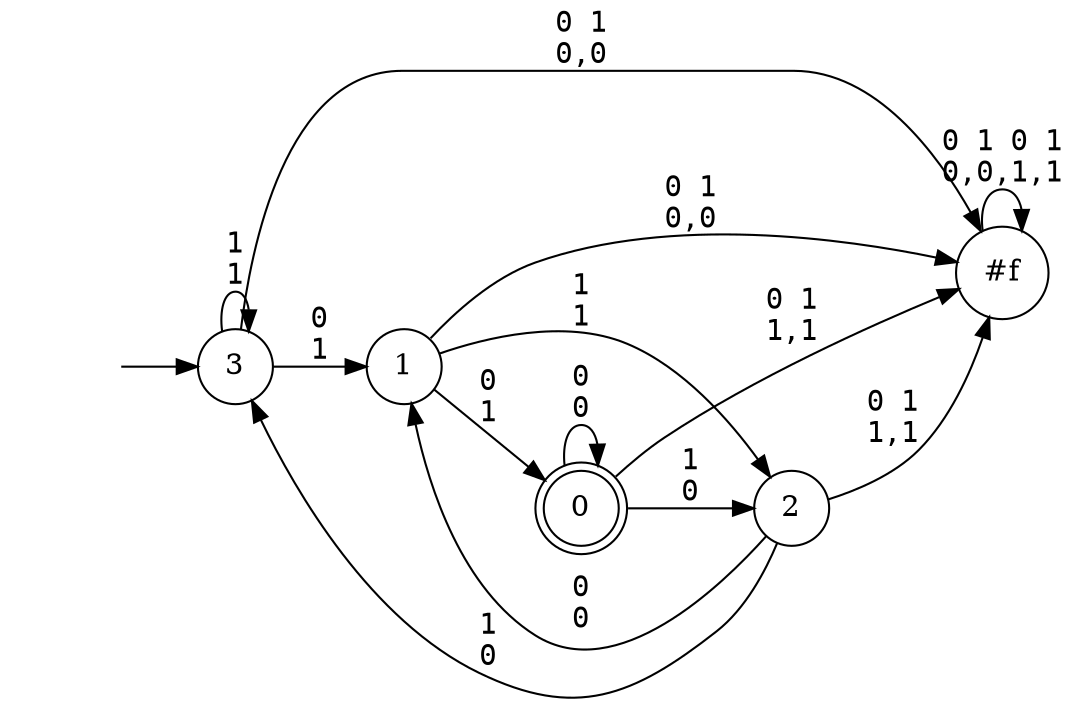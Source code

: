 digraph G {
rankdir="LR";edge[fontname=Courier];
node[shape=circle];
"#entry#"[shape=none label=""];
"0"[shape=doublecircle];
"#entry#"->"3"
"3"->"#f"[label="0 1\n0,0"];
"3"->"1"[label="0\n1"];
"3"->"3"[label="1\n1"];
"#f"->"#f"[label="0 1 0 1\n0,0,1,1"];
"1"->"#f"[label="0 1\n0,0"];
"1"->"0"[label="0\n1"];
"1"->"2"[label="1\n1"];
"0"->"0"[label="0\n0"];
"0"->"2"[label="1\n0"];
"0"->"#f"[label="0 1\n1,1"];
"2"->"1"[label="0\n0"];
"2"->"3"[label="1\n0"];
"2"->"#f"[label="0 1\n1,1"];
}
